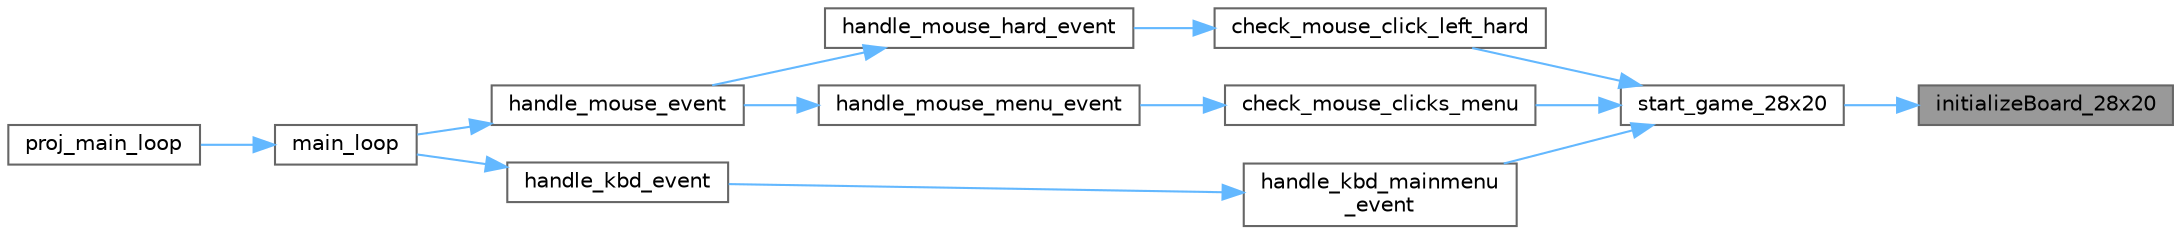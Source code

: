 digraph "initializeBoard_28x20"
{
 // LATEX_PDF_SIZE
  bgcolor="transparent";
  edge [fontname=Helvetica,fontsize=10,labelfontname=Helvetica,labelfontsize=10];
  node [fontname=Helvetica,fontsize=10,shape=box,height=0.2,width=0.4];
  rankdir="RL";
  Node1 [label="initializeBoard_28x20",height=0.2,width=0.4,color="gray40", fillcolor="grey60", style="filled", fontcolor="black",tooltip="This function is used to initialize a 28x20 board with default values."];
  Node1 -> Node2 [dir="back",color="steelblue1",style="solid"];
  Node2 [label="start_game_28x20",height=0.2,width=0.4,color="grey40", fillcolor="white", style="filled",URL="$game__state_8c.html#a72d3dc2882239cc9fc80e728abd24f3b",tooltip="This function starts a game on a 28x20 board."];
  Node2 -> Node3 [dir="back",color="steelblue1",style="solid"];
  Node3 [label="check_mouse_click_left_hard",height=0.2,width=0.4,color="grey40", fillcolor="white", style="filled",URL="$game__state_8c.html#ad9c841e2dda5cb82a231277e6e001237",tooltip="This function checks for a left mouse click in the hard mode."];
  Node3 -> Node4 [dir="back",color="steelblue1",style="solid"];
  Node4 [label="handle_mouse_hard_event",height=0.2,width=0.4,color="grey40", fillcolor="white", style="filled",URL="$mouse__event__handler_8c.html#a35b9963213ab414b29e79900673455a5",tooltip=" "];
  Node4 -> Node5 [dir="back",color="steelblue1",style="solid"];
  Node5 [label="handle_mouse_event",height=0.2,width=0.4,color="grey40", fillcolor="white", style="filled",URL="$mouse__event__handler_8c.html#a2b4320aed33d44e042e51170d7ab66f3",tooltip="This function handles mouse events based on the current program state."];
  Node5 -> Node6 [dir="back",color="steelblue1",style="solid"];
  Node6 [label="main_loop",height=0.2,width=0.4,color="grey40", fillcolor="white", style="filled",URL="$int__manager_8c.html#a24285aea4a27f96c321b2628788e9a57",tooltip="Main loop of the system. This function enters the main loop of the system and continuously waits for ..."];
  Node6 -> Node7 [dir="back",color="steelblue1",style="solid"];
  Node7 [label="proj_main_loop",height=0.2,width=0.4,color="grey40", fillcolor="white", style="filled",URL="$main_8c.html#a2a16f651eccbd248e1ad3b3b924b143b",tooltip=" "];
  Node2 -> Node8 [dir="back",color="steelblue1",style="solid"];
  Node8 [label="check_mouse_clicks_menu",height=0.2,width=0.4,color="grey40", fillcolor="white", style="filled",URL="$game__state_8c.html#a22e3ee8916b6fb932cdd0cfa56804655",tooltip="This function checks the mouse clicks within the menu screen and updates the game state accordingly."];
  Node8 -> Node9 [dir="back",color="steelblue1",style="solid"];
  Node9 [label="handle_mouse_menu_event",height=0.2,width=0.4,color="grey40", fillcolor="white", style="filled",URL="$mouse__event__handler_8c.html#a0947840da77c1d2b1280d5ada3ed4293",tooltip="This function handles mouse events specifically in the \"MAIN_MENU\" state."];
  Node9 -> Node5 [dir="back",color="steelblue1",style="solid"];
  Node2 -> Node10 [dir="back",color="steelblue1",style="solid"];
  Node10 [label="handle_kbd_mainmenu\l_event",height=0.2,width=0.4,color="grey40", fillcolor="white", style="filled",URL="$kbc__event__handler_8c.html#a5f0d2b60b707a74cc3db0fe3a7441fb8",tooltip="This function handles keyboard events specific to the main menu state."];
  Node10 -> Node11 [dir="back",color="steelblue1",style="solid"];
  Node11 [label="handle_kbd_event",height=0.2,width=0.4,color="grey40", fillcolor="white", style="filled",URL="$kbc__event__handler_8c.html#a8f953f3d6c73d1b602907e7e4a2426e8",tooltip="This function handles keyboard events by dispatching them to the appropriate event handler based on t..."];
  Node11 -> Node6 [dir="back",color="steelblue1",style="solid"];
}
